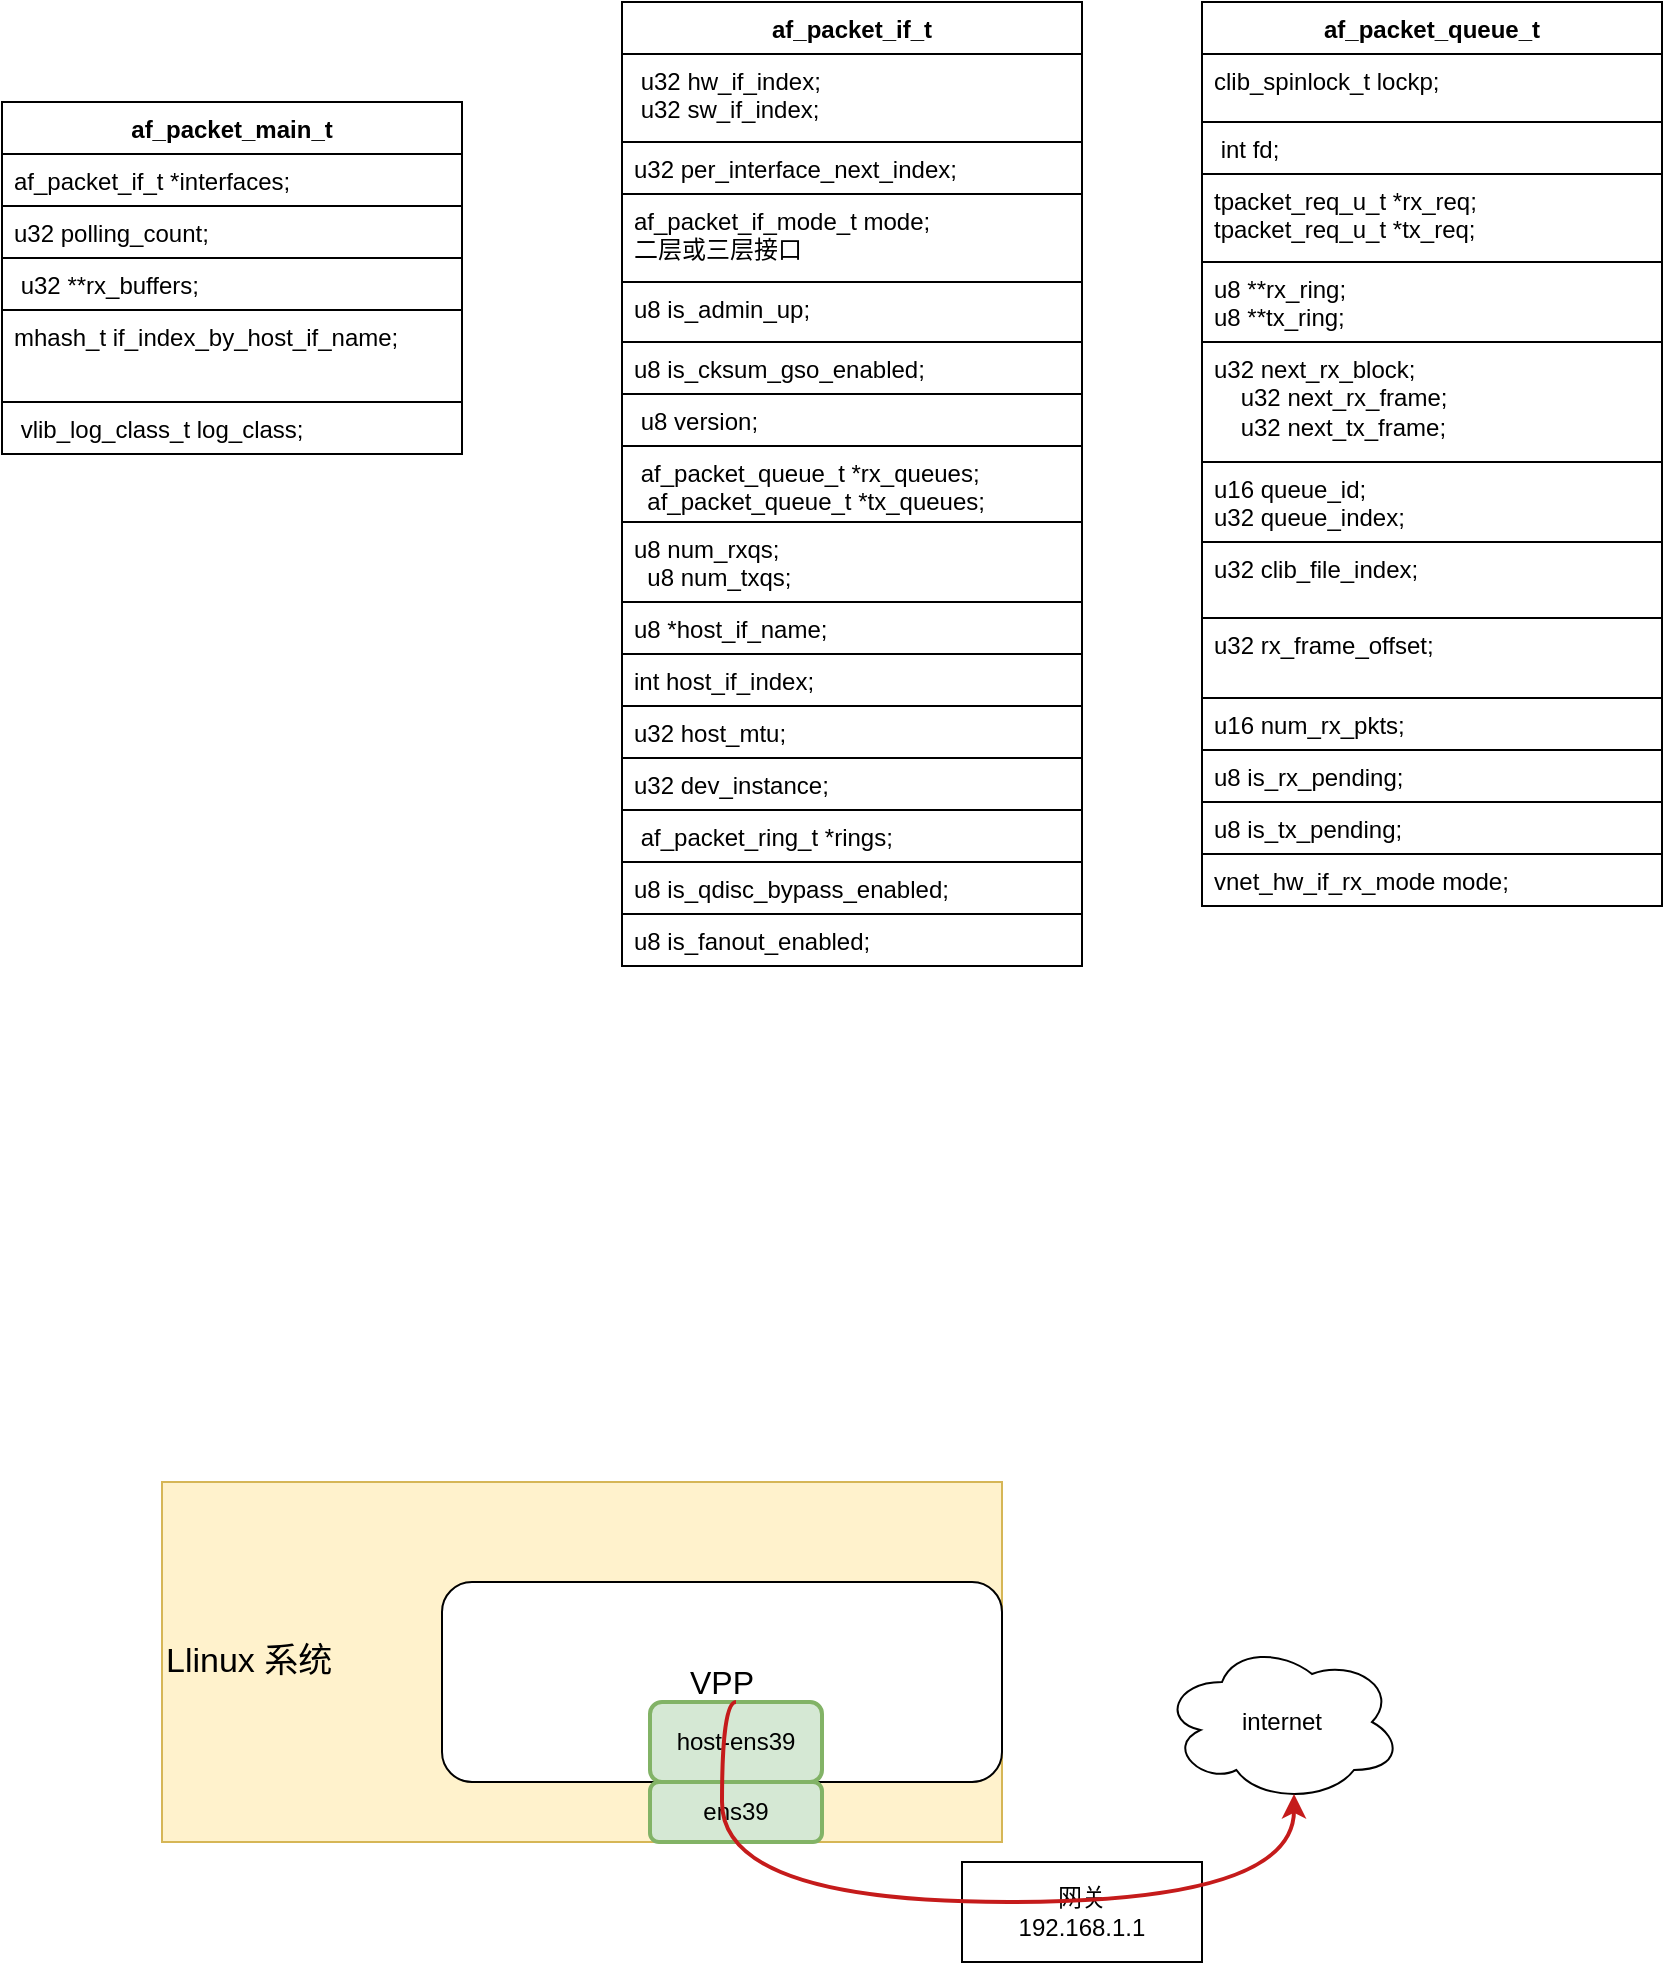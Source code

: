 <mxfile version="21.2.1" type="github">
  <diagram name="第 1 页" id="brIz1YYcEcLa56amQANt">
    <mxGraphModel dx="954" dy="535" grid="1" gridSize="10" guides="1" tooltips="1" connect="1" arrows="1" fold="1" page="1" pageScale="1" pageWidth="827" pageHeight="1169" math="0" shadow="0">
      <root>
        <mxCell id="0" />
        <mxCell id="1" parent="0" />
        <mxCell id="RabYV98IqX3zX3TKSihr-9" value="网关&lt;br&gt;192.168.1.1" style="rounded=0;whiteSpace=wrap;html=1;" parent="1" vertex="1">
          <mxGeometry x="510" y="970" width="120" height="50" as="geometry" />
        </mxCell>
        <mxCell id="RabYV98IqX3zX3TKSihr-1" value="&lt;font style=&quot;font-size: 17px;&quot;&gt;Llinux 系统&lt;/font&gt;" style="rounded=0;whiteSpace=wrap;html=1;align=left;fillColor=#fff2cc;strokeColor=#d6b656;" parent="1" vertex="1">
          <mxGeometry x="110" y="780" width="420" height="180" as="geometry" />
        </mxCell>
        <mxCell id="RabYV98IqX3zX3TKSihr-2" value="&lt;font style=&quot;font-size: 16px;&quot;&gt;VPP&lt;/font&gt;" style="rounded=1;whiteSpace=wrap;html=1;" parent="1" vertex="1">
          <mxGeometry x="250" y="830" width="280" height="100" as="geometry" />
        </mxCell>
        <mxCell id="RabYV98IqX3zX3TKSihr-3" value="host-ens39" style="text;html=1;strokeColor=#82b366;fillColor=#d5e8d4;align=center;verticalAlign=middle;whiteSpace=wrap;rounded=1;strokeWidth=2;" parent="1" vertex="1">
          <mxGeometry x="354" y="890" width="86" height="40" as="geometry" />
        </mxCell>
        <mxCell id="RabYV98IqX3zX3TKSihr-4" value="ens39" style="text;html=1;strokeColor=#82b366;fillColor=#d5e8d4;align=center;verticalAlign=middle;whiteSpace=wrap;rounded=1;strokeWidth=2;" parent="1" vertex="1">
          <mxGeometry x="354" y="930" width="86" height="30" as="geometry" />
        </mxCell>
        <mxCell id="RabYV98IqX3zX3TKSihr-6" value="internet" style="ellipse;shape=cloud;whiteSpace=wrap;html=1;" parent="1" vertex="1">
          <mxGeometry x="610" y="860" width="120" height="80" as="geometry" />
        </mxCell>
        <mxCell id="RabYV98IqX3zX3TKSihr-8" style="edgeStyle=orthogonalEdgeStyle;curved=1;rounded=0;orthogonalLoop=1;jettySize=auto;html=1;exitX=0.5;exitY=0;exitDx=0;exitDy=0;entryX=0.55;entryY=0.95;entryDx=0;entryDy=0;entryPerimeter=0;strokeWidth=2;strokeColor=#c51b1b;" parent="1" source="RabYV98IqX3zX3TKSihr-3" target="RabYV98IqX3zX3TKSihr-6" edge="1">
          <mxGeometry relative="1" as="geometry">
            <Array as="points">
              <mxPoint x="390" y="890" />
              <mxPoint x="390" y="990" />
              <mxPoint x="676" y="990" />
            </Array>
          </mxGeometry>
        </mxCell>
        <mxCell id="bMESk3u732QU4QVnI4Vg-1" value="af_packet_main_t" style="swimlane;fontStyle=1;align=center;verticalAlign=top;childLayout=stackLayout;horizontal=1;startSize=26;horizontalStack=0;resizeParent=1;resizeParentMax=0;resizeLast=0;collapsible=1;marginBottom=0;whiteSpace=wrap;html=1;" parent="1" vertex="1">
          <mxGeometry x="30" y="90" width="230" height="176" as="geometry" />
        </mxCell>
        <mxCell id="bMESk3u732QU4QVnI4Vg-2" value="af_packet_if_t *interfaces;" style="text;strokeColor=default;fillColor=default;align=left;verticalAlign=top;spacingLeft=4;spacingRight=4;overflow=hidden;rotatable=0;points=[[0,0.5],[1,0.5]];portConstraint=eastwest;whiteSpace=wrap;html=1;" parent="bMESk3u732QU4QVnI4Vg-1" vertex="1">
          <mxGeometry y="26" width="230" height="26" as="geometry" />
        </mxCell>
        <mxCell id="bMESk3u732QU4QVnI4Vg-4" value="u32 polling_count;" style="text;strokeColor=default;fillColor=default;align=left;verticalAlign=top;spacingLeft=4;spacingRight=4;overflow=hidden;rotatable=0;points=[[0,0.5],[1,0.5]];portConstraint=eastwest;whiteSpace=wrap;html=1;" parent="bMESk3u732QU4QVnI4Vg-1" vertex="1">
          <mxGeometry y="52" width="230" height="26" as="geometry" />
        </mxCell>
        <mxCell id="bMESk3u732QU4QVnI4Vg-5" value="&amp;nbsp;u32 **rx_buffers;" style="text;strokeColor=default;fillColor=default;align=left;verticalAlign=top;spacingLeft=4;spacingRight=4;overflow=hidden;rotatable=0;points=[[0,0.5],[1,0.5]];portConstraint=eastwest;whiteSpace=wrap;html=1;" parent="bMESk3u732QU4QVnI4Vg-1" vertex="1">
          <mxGeometry y="78" width="230" height="26" as="geometry" />
        </mxCell>
        <mxCell id="bMESk3u732QU4QVnI4Vg-6" value="mhash_t if_index_by_host_if_name;" style="text;strokeColor=default;fillColor=default;align=left;verticalAlign=top;spacingLeft=4;spacingRight=4;overflow=hidden;rotatable=0;points=[[0,0.5],[1,0.5]];portConstraint=eastwest;whiteSpace=wrap;html=1;" parent="bMESk3u732QU4QVnI4Vg-1" vertex="1">
          <mxGeometry y="104" width="230" height="46" as="geometry" />
        </mxCell>
        <mxCell id="bMESk3u732QU4QVnI4Vg-7" value="&amp;nbsp;vlib_log_class_t log_class;" style="text;strokeColor=default;fillColor=default;align=left;verticalAlign=top;spacingLeft=4;spacingRight=4;overflow=hidden;rotatable=0;points=[[0,0.5],[1,0.5]];portConstraint=eastwest;whiteSpace=wrap;html=1;" parent="bMESk3u732QU4QVnI4Vg-1" vertex="1">
          <mxGeometry y="150" width="230" height="26" as="geometry" />
        </mxCell>
        <mxCell id="bMESk3u732QU4QVnI4Vg-8" value="af_packet_if_t" style="swimlane;fontStyle=1;align=center;verticalAlign=top;childLayout=stackLayout;horizontal=1;startSize=26;horizontalStack=0;resizeParent=1;resizeParentMax=0;resizeLast=0;collapsible=1;marginBottom=0;whiteSpace=wrap;html=1;" parent="1" vertex="1">
          <mxGeometry x="340" y="40" width="230" height="482" as="geometry" />
        </mxCell>
        <mxCell id="bMESk3u732QU4QVnI4Vg-9" value="&lt;div&gt;&amp;nbsp;u32 hw_if_index;&lt;/div&gt;&lt;div&gt;&amp;nbsp;u32 sw_if_index;&lt;/div&gt;" style="text;strokeColor=default;fillColor=default;align=left;verticalAlign=top;spacingLeft=4;spacingRight=4;overflow=hidden;rotatable=0;points=[[0,0.5],[1,0.5]];portConstraint=eastwest;whiteSpace=wrap;html=1;" parent="bMESk3u732QU4QVnI4Vg-8" vertex="1">
          <mxGeometry y="26" width="230" height="44" as="geometry" />
        </mxCell>
        <mxCell id="bMESk3u732QU4QVnI4Vg-10" value="u32 per_interface_next_index;" style="text;strokeColor=default;fillColor=default;align=left;verticalAlign=top;spacingLeft=4;spacingRight=4;overflow=hidden;rotatable=0;points=[[0,0.5],[1,0.5]];portConstraint=eastwest;whiteSpace=wrap;html=1;" parent="bMESk3u732QU4QVnI4Vg-8" vertex="1">
          <mxGeometry y="70" width="230" height="26" as="geometry" />
        </mxCell>
        <mxCell id="bMESk3u732QU4QVnI4Vg-11" value="af_packet_if_mode_t mode;&amp;nbsp;&lt;br&gt;二层或三层接口&amp;nbsp;" style="text;strokeColor=default;fillColor=default;align=left;verticalAlign=top;spacingLeft=4;spacingRight=4;overflow=hidden;rotatable=0;points=[[0,0.5],[1,0.5]];portConstraint=eastwest;whiteSpace=wrap;html=1;" parent="bMESk3u732QU4QVnI4Vg-8" vertex="1">
          <mxGeometry y="96" width="230" height="44" as="geometry" />
        </mxCell>
        <mxCell id="bMESk3u732QU4QVnI4Vg-12" value="u8 is_admin_up;" style="text;strokeColor=default;fillColor=default;align=left;verticalAlign=top;spacingLeft=4;spacingRight=4;overflow=hidden;rotatable=0;points=[[0,0.5],[1,0.5]];portConstraint=eastwest;whiteSpace=wrap;html=1;" parent="bMESk3u732QU4QVnI4Vg-8" vertex="1">
          <mxGeometry y="140" width="230" height="30" as="geometry" />
        </mxCell>
        <mxCell id="bMESk3u732QU4QVnI4Vg-13" value="u8 is_cksum_gso_enabled;" style="text;strokeColor=default;fillColor=default;align=left;verticalAlign=top;spacingLeft=4;spacingRight=4;overflow=hidden;rotatable=0;points=[[0,0.5],[1,0.5]];portConstraint=eastwest;whiteSpace=wrap;html=1;" parent="bMESk3u732QU4QVnI4Vg-8" vertex="1">
          <mxGeometry y="170" width="230" height="26" as="geometry" />
        </mxCell>
        <mxCell id="bMESk3u732QU4QVnI4Vg-14" value="&amp;nbsp;u8 version;" style="text;strokeColor=default;fillColor=default;align=left;verticalAlign=top;spacingLeft=4;spacingRight=4;overflow=hidden;rotatable=0;points=[[0,0.5],[1,0.5]];portConstraint=eastwest;whiteSpace=wrap;html=1;" parent="bMESk3u732QU4QVnI4Vg-8" vertex="1">
          <mxGeometry y="196" width="230" height="26" as="geometry" />
        </mxCell>
        <mxCell id="bMESk3u732QU4QVnI4Vg-15" value="&lt;div&gt;&amp;nbsp;af_packet_queue_t *rx_queues;&lt;/div&gt;&lt;div&gt;&amp;nbsp; af_packet_queue_t *tx_queues;&lt;/div&gt;" style="text;strokeColor=default;fillColor=default;align=left;verticalAlign=top;spacingLeft=4;spacingRight=4;overflow=hidden;rotatable=0;points=[[0,0.5],[1,0.5]];portConstraint=eastwest;whiteSpace=wrap;html=1;" parent="bMESk3u732QU4QVnI4Vg-8" vertex="1">
          <mxGeometry y="222" width="230" height="38" as="geometry" />
        </mxCell>
        <mxCell id="bMESk3u732QU4QVnI4Vg-16" value="&lt;div&gt;u8 num_rxqs;&lt;/div&gt;&lt;div&gt;&amp;nbsp; u8 num_txqs;&lt;/div&gt;" style="text;strokeColor=default;fillColor=default;align=left;verticalAlign=top;spacingLeft=4;spacingRight=4;overflow=hidden;rotatable=0;points=[[0,0.5],[1,0.5]];portConstraint=eastwest;whiteSpace=wrap;html=1;" parent="bMESk3u732QU4QVnI4Vg-8" vertex="1">
          <mxGeometry y="260" width="230" height="40" as="geometry" />
        </mxCell>
        <mxCell id="bMESk3u732QU4QVnI4Vg-17" value="u8 *host_if_name;" style="text;strokeColor=default;fillColor=default;align=left;verticalAlign=top;spacingLeft=4;spacingRight=4;overflow=hidden;rotatable=0;points=[[0,0.5],[1,0.5]];portConstraint=eastwest;whiteSpace=wrap;html=1;" parent="bMESk3u732QU4QVnI4Vg-8" vertex="1">
          <mxGeometry y="300" width="230" height="26" as="geometry" />
        </mxCell>
        <mxCell id="bMESk3u732QU4QVnI4Vg-18" value="int host_if_index;" style="text;strokeColor=default;fillColor=default;align=left;verticalAlign=top;spacingLeft=4;spacingRight=4;overflow=hidden;rotatable=0;points=[[0,0.5],[1,0.5]];portConstraint=eastwest;whiteSpace=wrap;html=1;" parent="bMESk3u732QU4QVnI4Vg-8" vertex="1">
          <mxGeometry y="326" width="230" height="26" as="geometry" />
        </mxCell>
        <mxCell id="bMESk3u732QU4QVnI4Vg-19" value="u32 host_mtu;" style="text;strokeColor=default;fillColor=default;align=left;verticalAlign=top;spacingLeft=4;spacingRight=4;overflow=hidden;rotatable=0;points=[[0,0.5],[1,0.5]];portConstraint=eastwest;whiteSpace=wrap;html=1;" parent="bMESk3u732QU4QVnI4Vg-8" vertex="1">
          <mxGeometry y="352" width="230" height="26" as="geometry" />
        </mxCell>
        <mxCell id="bMESk3u732QU4QVnI4Vg-20" value="u32 dev_instance;" style="text;strokeColor=default;fillColor=default;align=left;verticalAlign=top;spacingLeft=4;spacingRight=4;overflow=hidden;rotatable=0;points=[[0,0.5],[1,0.5]];portConstraint=eastwest;whiteSpace=wrap;html=1;" parent="bMESk3u732QU4QVnI4Vg-8" vertex="1">
          <mxGeometry y="378" width="230" height="26" as="geometry" />
        </mxCell>
        <mxCell id="bMESk3u732QU4QVnI4Vg-21" value="&amp;nbsp;af_packet_ring_t *rings;" style="text;strokeColor=default;fillColor=default;align=left;verticalAlign=top;spacingLeft=4;spacingRight=4;overflow=hidden;rotatable=0;points=[[0,0.5],[1,0.5]];portConstraint=eastwest;whiteSpace=wrap;html=1;" parent="bMESk3u732QU4QVnI4Vg-8" vertex="1">
          <mxGeometry y="404" width="230" height="26" as="geometry" />
        </mxCell>
        <mxCell id="bMESk3u732QU4QVnI4Vg-22" value="u8 is_qdisc_bypass_enabled;" style="text;strokeColor=default;fillColor=default;align=left;verticalAlign=top;spacingLeft=4;spacingRight=4;overflow=hidden;rotatable=0;points=[[0,0.5],[1,0.5]];portConstraint=eastwest;whiteSpace=wrap;html=1;" parent="bMESk3u732QU4QVnI4Vg-8" vertex="1">
          <mxGeometry y="430" width="230" height="26" as="geometry" />
        </mxCell>
        <mxCell id="bMESk3u732QU4QVnI4Vg-23" value="u8 is_fanout_enabled;" style="text;strokeColor=default;fillColor=default;align=left;verticalAlign=top;spacingLeft=4;spacingRight=4;overflow=hidden;rotatable=0;points=[[0,0.5],[1,0.5]];portConstraint=eastwest;whiteSpace=wrap;html=1;" parent="bMESk3u732QU4QVnI4Vg-8" vertex="1">
          <mxGeometry y="456" width="230" height="26" as="geometry" />
        </mxCell>
        <mxCell id="qAgL8ZIY5NCTEiFK67UA-1" value="af_packet_queue_t" style="swimlane;fontStyle=1;align=center;verticalAlign=top;childLayout=stackLayout;horizontal=1;startSize=26;horizontalStack=0;resizeParent=1;resizeParentMax=0;resizeLast=0;collapsible=1;marginBottom=0;whiteSpace=wrap;html=1;" vertex="1" parent="1">
          <mxGeometry x="630" y="40" width="230" height="452" as="geometry" />
        </mxCell>
        <mxCell id="qAgL8ZIY5NCTEiFK67UA-2" value="clib_spinlock_t lockp;" style="text;strokeColor=default;fillColor=default;align=left;verticalAlign=top;spacingLeft=4;spacingRight=4;overflow=hidden;rotatable=0;points=[[0,0.5],[1,0.5]];portConstraint=eastwest;whiteSpace=wrap;html=1;" vertex="1" parent="qAgL8ZIY5NCTEiFK67UA-1">
          <mxGeometry y="26" width="230" height="34" as="geometry" />
        </mxCell>
        <mxCell id="qAgL8ZIY5NCTEiFK67UA-3" value="&amp;nbsp;int fd;" style="text;strokeColor=default;fillColor=default;align=left;verticalAlign=top;spacingLeft=4;spacingRight=4;overflow=hidden;rotatable=0;points=[[0,0.5],[1,0.5]];portConstraint=eastwest;whiteSpace=wrap;html=1;" vertex="1" parent="qAgL8ZIY5NCTEiFK67UA-1">
          <mxGeometry y="60" width="230" height="26" as="geometry" />
        </mxCell>
        <mxCell id="qAgL8ZIY5NCTEiFK67UA-4" value="&lt;div&gt;tpacket_req_u_t *rx_req;&lt;/div&gt;&lt;div&gt;tpacket_req_u_t *tx_req;&lt;/div&gt;" style="text;strokeColor=default;fillColor=default;align=left;verticalAlign=top;spacingLeft=4;spacingRight=4;overflow=hidden;rotatable=0;points=[[0,0.5],[1,0.5]];portConstraint=eastwest;whiteSpace=wrap;html=1;" vertex="1" parent="qAgL8ZIY5NCTEiFK67UA-1">
          <mxGeometry y="86" width="230" height="44" as="geometry" />
        </mxCell>
        <mxCell id="qAgL8ZIY5NCTEiFK67UA-5" value="&lt;div&gt;u8 **rx_ring;&lt;/div&gt;&lt;div&gt;u8 **tx_ring;&lt;/div&gt;" style="text;strokeColor=default;fillColor=default;align=left;verticalAlign=top;spacingLeft=4;spacingRight=4;overflow=hidden;rotatable=0;points=[[0,0.5],[1,0.5]];portConstraint=eastwest;whiteSpace=wrap;html=1;" vertex="1" parent="qAgL8ZIY5NCTEiFK67UA-1">
          <mxGeometry y="130" width="230" height="40" as="geometry" />
        </mxCell>
        <mxCell id="qAgL8ZIY5NCTEiFK67UA-6" value="&lt;div&gt;u32 next_rx_block;&lt;/div&gt;&lt;div&gt;&amp;nbsp; &amp;nbsp; u32 next_rx_frame;&lt;/div&gt;&lt;div&gt;&amp;nbsp; &amp;nbsp; u32 next_tx_frame;&lt;/div&gt;" style="text;strokeColor=default;fillColor=default;align=left;verticalAlign=top;spacingLeft=4;spacingRight=4;overflow=hidden;rotatable=0;points=[[0,0.5],[1,0.5]];portConstraint=eastwest;whiteSpace=wrap;html=1;" vertex="1" parent="qAgL8ZIY5NCTEiFK67UA-1">
          <mxGeometry y="170" width="230" height="60" as="geometry" />
        </mxCell>
        <mxCell id="qAgL8ZIY5NCTEiFK67UA-7" value="&lt;div&gt;u16 queue_id;&lt;/div&gt;&lt;div&gt;u32 queue_index;&lt;/div&gt;" style="text;strokeColor=default;fillColor=default;align=left;verticalAlign=top;spacingLeft=4;spacingRight=4;overflow=hidden;rotatable=0;points=[[0,0.5],[1,0.5]];portConstraint=eastwest;whiteSpace=wrap;html=1;" vertex="1" parent="qAgL8ZIY5NCTEiFK67UA-1">
          <mxGeometry y="230" width="230" height="40" as="geometry" />
        </mxCell>
        <mxCell id="qAgL8ZIY5NCTEiFK67UA-8" value="u32 clib_file_index;" style="text;strokeColor=default;fillColor=default;align=left;verticalAlign=top;spacingLeft=4;spacingRight=4;overflow=hidden;rotatable=0;points=[[0,0.5],[1,0.5]];portConstraint=eastwest;whiteSpace=wrap;html=1;" vertex="1" parent="qAgL8ZIY5NCTEiFK67UA-1">
          <mxGeometry y="270" width="230" height="38" as="geometry" />
        </mxCell>
        <mxCell id="qAgL8ZIY5NCTEiFK67UA-9" value="u32 rx_frame_offset;" style="text;strokeColor=default;fillColor=default;align=left;verticalAlign=top;spacingLeft=4;spacingRight=4;overflow=hidden;rotatable=0;points=[[0,0.5],[1,0.5]];portConstraint=eastwest;whiteSpace=wrap;html=1;" vertex="1" parent="qAgL8ZIY5NCTEiFK67UA-1">
          <mxGeometry y="308" width="230" height="40" as="geometry" />
        </mxCell>
        <mxCell id="qAgL8ZIY5NCTEiFK67UA-10" value="u16 num_rx_pkts;" style="text;strokeColor=default;fillColor=default;align=left;verticalAlign=top;spacingLeft=4;spacingRight=4;overflow=hidden;rotatable=0;points=[[0,0.5],[1,0.5]];portConstraint=eastwest;whiteSpace=wrap;html=1;" vertex="1" parent="qAgL8ZIY5NCTEiFK67UA-1">
          <mxGeometry y="348" width="230" height="26" as="geometry" />
        </mxCell>
        <mxCell id="qAgL8ZIY5NCTEiFK67UA-11" value="u8 is_rx_pending;" style="text;strokeColor=default;fillColor=default;align=left;verticalAlign=top;spacingLeft=4;spacingRight=4;overflow=hidden;rotatable=0;points=[[0,0.5],[1,0.5]];portConstraint=eastwest;whiteSpace=wrap;html=1;" vertex="1" parent="qAgL8ZIY5NCTEiFK67UA-1">
          <mxGeometry y="374" width="230" height="26" as="geometry" />
        </mxCell>
        <mxCell id="qAgL8ZIY5NCTEiFK67UA-12" value="u8 is_tx_pending;" style="text;strokeColor=default;fillColor=default;align=left;verticalAlign=top;spacingLeft=4;spacingRight=4;overflow=hidden;rotatable=0;points=[[0,0.5],[1,0.5]];portConstraint=eastwest;whiteSpace=wrap;html=1;" vertex="1" parent="qAgL8ZIY5NCTEiFK67UA-1">
          <mxGeometry y="400" width="230" height="26" as="geometry" />
        </mxCell>
        <mxCell id="qAgL8ZIY5NCTEiFK67UA-13" value="vnet_hw_if_rx_mode mode;" style="text;strokeColor=default;fillColor=default;align=left;verticalAlign=top;spacingLeft=4;spacingRight=4;overflow=hidden;rotatable=0;points=[[0,0.5],[1,0.5]];portConstraint=eastwest;whiteSpace=wrap;html=1;" vertex="1" parent="qAgL8ZIY5NCTEiFK67UA-1">
          <mxGeometry y="426" width="230" height="26" as="geometry" />
        </mxCell>
      </root>
    </mxGraphModel>
  </diagram>
</mxfile>
